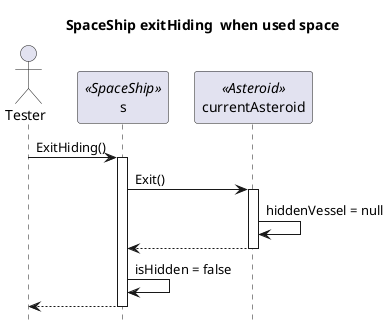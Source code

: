 @startuml
hide footbox
title SpaceShip exitHiding  when used space

actor Tester as Tester

participant s as s <<SpaceShip>>
participant currentAsteroid as currentAsteroid <<Asteroid>>

Tester -> s : ExitHiding()
activate s

s -> currentAsteroid ++: Exit()

currentAsteroid -> currentAsteroid : hiddenVessel = null

currentAsteroid --> s --

s -> s : isHidden = false

s--> Tester
deactivate s
@enduml

